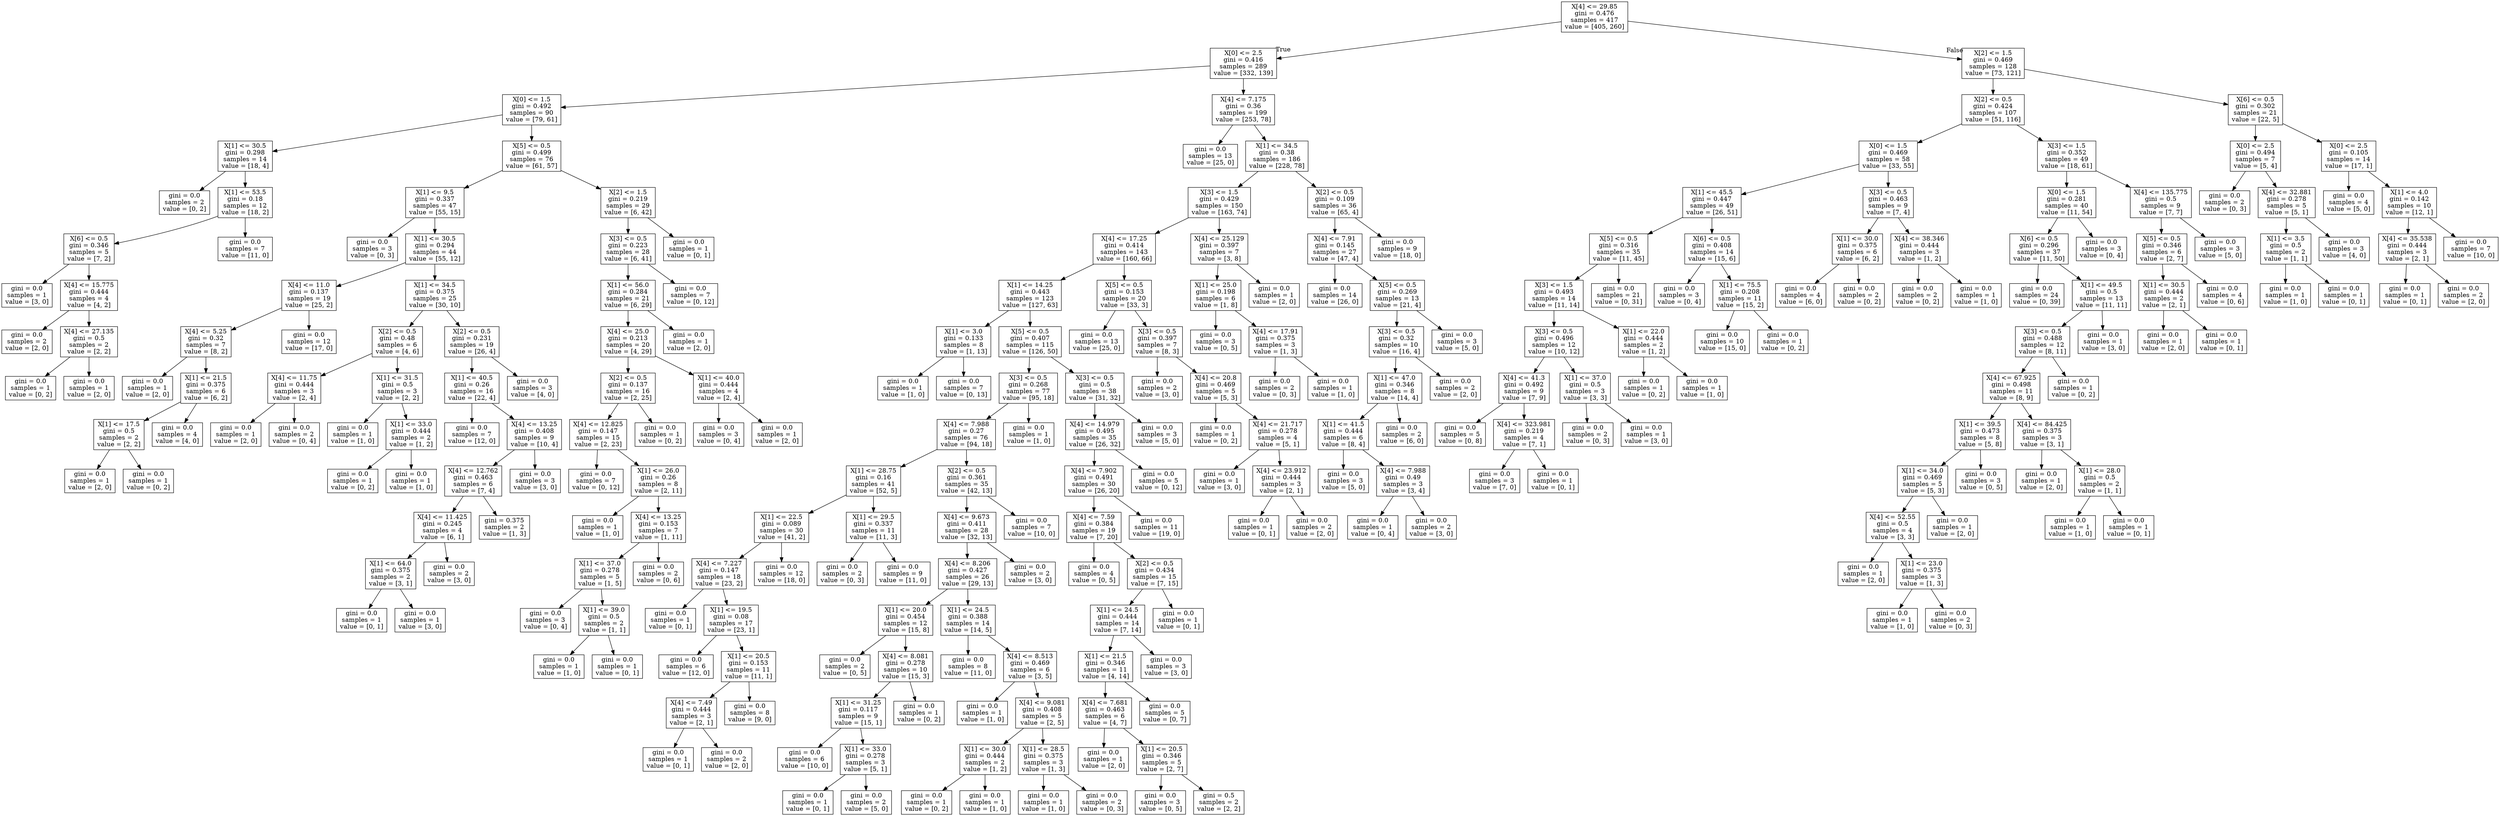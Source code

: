 digraph Tree {
node [shape=box] ;
0 [label="X[4] <= 29.85\ngini = 0.476\nsamples = 417\nvalue = [405, 260]"] ;
1 [label="X[0] <= 2.5\ngini = 0.416\nsamples = 289\nvalue = [332, 139]"] ;
0 -> 1 [labeldistance=2.5, labelangle=45, headlabel="True"] ;
2 [label="X[0] <= 1.5\ngini = 0.492\nsamples = 90\nvalue = [79, 61]"] ;
1 -> 2 ;
3 [label="X[1] <= 30.5\ngini = 0.298\nsamples = 14\nvalue = [18, 4]"] ;
2 -> 3 ;
4 [label="gini = 0.0\nsamples = 2\nvalue = [0, 2]"] ;
3 -> 4 ;
5 [label="X[1] <= 53.5\ngini = 0.18\nsamples = 12\nvalue = [18, 2]"] ;
3 -> 5 ;
6 [label="X[6] <= 0.5\ngini = 0.346\nsamples = 5\nvalue = [7, 2]"] ;
5 -> 6 ;
7 [label="gini = 0.0\nsamples = 1\nvalue = [3, 0]"] ;
6 -> 7 ;
8 [label="X[4] <= 15.775\ngini = 0.444\nsamples = 4\nvalue = [4, 2]"] ;
6 -> 8 ;
9 [label="gini = 0.0\nsamples = 2\nvalue = [2, 0]"] ;
8 -> 9 ;
10 [label="X[4] <= 27.135\ngini = 0.5\nsamples = 2\nvalue = [2, 2]"] ;
8 -> 10 ;
11 [label="gini = 0.0\nsamples = 1\nvalue = [0, 2]"] ;
10 -> 11 ;
12 [label="gini = 0.0\nsamples = 1\nvalue = [2, 0]"] ;
10 -> 12 ;
13 [label="gini = 0.0\nsamples = 7\nvalue = [11, 0]"] ;
5 -> 13 ;
14 [label="X[5] <= 0.5\ngini = 0.499\nsamples = 76\nvalue = [61, 57]"] ;
2 -> 14 ;
15 [label="X[1] <= 9.5\ngini = 0.337\nsamples = 47\nvalue = [55, 15]"] ;
14 -> 15 ;
16 [label="gini = 0.0\nsamples = 3\nvalue = [0, 3]"] ;
15 -> 16 ;
17 [label="X[1] <= 30.5\ngini = 0.294\nsamples = 44\nvalue = [55, 12]"] ;
15 -> 17 ;
18 [label="X[4] <= 11.0\ngini = 0.137\nsamples = 19\nvalue = [25, 2]"] ;
17 -> 18 ;
19 [label="X[4] <= 5.25\ngini = 0.32\nsamples = 7\nvalue = [8, 2]"] ;
18 -> 19 ;
20 [label="gini = 0.0\nsamples = 1\nvalue = [2, 0]"] ;
19 -> 20 ;
21 [label="X[1] <= 21.5\ngini = 0.375\nsamples = 6\nvalue = [6, 2]"] ;
19 -> 21 ;
22 [label="X[1] <= 17.5\ngini = 0.5\nsamples = 2\nvalue = [2, 2]"] ;
21 -> 22 ;
23 [label="gini = 0.0\nsamples = 1\nvalue = [2, 0]"] ;
22 -> 23 ;
24 [label="gini = 0.0\nsamples = 1\nvalue = [0, 2]"] ;
22 -> 24 ;
25 [label="gini = 0.0\nsamples = 4\nvalue = [4, 0]"] ;
21 -> 25 ;
26 [label="gini = 0.0\nsamples = 12\nvalue = [17, 0]"] ;
18 -> 26 ;
27 [label="X[1] <= 34.5\ngini = 0.375\nsamples = 25\nvalue = [30, 10]"] ;
17 -> 27 ;
28 [label="X[2] <= 0.5\ngini = 0.48\nsamples = 6\nvalue = [4, 6]"] ;
27 -> 28 ;
29 [label="X[4] <= 11.75\ngini = 0.444\nsamples = 3\nvalue = [2, 4]"] ;
28 -> 29 ;
30 [label="gini = 0.0\nsamples = 1\nvalue = [2, 0]"] ;
29 -> 30 ;
31 [label="gini = 0.0\nsamples = 2\nvalue = [0, 4]"] ;
29 -> 31 ;
32 [label="X[1] <= 31.5\ngini = 0.5\nsamples = 3\nvalue = [2, 2]"] ;
28 -> 32 ;
33 [label="gini = 0.0\nsamples = 1\nvalue = [1, 0]"] ;
32 -> 33 ;
34 [label="X[1] <= 33.0\ngini = 0.444\nsamples = 2\nvalue = [1, 2]"] ;
32 -> 34 ;
35 [label="gini = 0.0\nsamples = 1\nvalue = [0, 2]"] ;
34 -> 35 ;
36 [label="gini = 0.0\nsamples = 1\nvalue = [1, 0]"] ;
34 -> 36 ;
37 [label="X[2] <= 0.5\ngini = 0.231\nsamples = 19\nvalue = [26, 4]"] ;
27 -> 37 ;
38 [label="X[1] <= 40.5\ngini = 0.26\nsamples = 16\nvalue = [22, 4]"] ;
37 -> 38 ;
39 [label="gini = 0.0\nsamples = 7\nvalue = [12, 0]"] ;
38 -> 39 ;
40 [label="X[4] <= 13.25\ngini = 0.408\nsamples = 9\nvalue = [10, 4]"] ;
38 -> 40 ;
41 [label="X[4] <= 12.762\ngini = 0.463\nsamples = 6\nvalue = [7, 4]"] ;
40 -> 41 ;
42 [label="X[4] <= 11.425\ngini = 0.245\nsamples = 4\nvalue = [6, 1]"] ;
41 -> 42 ;
43 [label="X[1] <= 64.0\ngini = 0.375\nsamples = 2\nvalue = [3, 1]"] ;
42 -> 43 ;
44 [label="gini = 0.0\nsamples = 1\nvalue = [0, 1]"] ;
43 -> 44 ;
45 [label="gini = 0.0\nsamples = 1\nvalue = [3, 0]"] ;
43 -> 45 ;
46 [label="gini = 0.0\nsamples = 2\nvalue = [3, 0]"] ;
42 -> 46 ;
47 [label="gini = 0.375\nsamples = 2\nvalue = [1, 3]"] ;
41 -> 47 ;
48 [label="gini = 0.0\nsamples = 3\nvalue = [3, 0]"] ;
40 -> 48 ;
49 [label="gini = 0.0\nsamples = 3\nvalue = [4, 0]"] ;
37 -> 49 ;
50 [label="X[2] <= 1.5\ngini = 0.219\nsamples = 29\nvalue = [6, 42]"] ;
14 -> 50 ;
51 [label="X[3] <= 0.5\ngini = 0.223\nsamples = 28\nvalue = [6, 41]"] ;
50 -> 51 ;
52 [label="X[1] <= 56.0\ngini = 0.284\nsamples = 21\nvalue = [6, 29]"] ;
51 -> 52 ;
53 [label="X[4] <= 25.0\ngini = 0.213\nsamples = 20\nvalue = [4, 29]"] ;
52 -> 53 ;
54 [label="X[2] <= 0.5\ngini = 0.137\nsamples = 16\nvalue = [2, 25]"] ;
53 -> 54 ;
55 [label="X[4] <= 12.825\ngini = 0.147\nsamples = 15\nvalue = [2, 23]"] ;
54 -> 55 ;
56 [label="gini = 0.0\nsamples = 7\nvalue = [0, 12]"] ;
55 -> 56 ;
57 [label="X[1] <= 26.0\ngini = 0.26\nsamples = 8\nvalue = [2, 11]"] ;
55 -> 57 ;
58 [label="gini = 0.0\nsamples = 1\nvalue = [1, 0]"] ;
57 -> 58 ;
59 [label="X[4] <= 13.25\ngini = 0.153\nsamples = 7\nvalue = [1, 11]"] ;
57 -> 59 ;
60 [label="X[1] <= 37.0\ngini = 0.278\nsamples = 5\nvalue = [1, 5]"] ;
59 -> 60 ;
61 [label="gini = 0.0\nsamples = 3\nvalue = [0, 4]"] ;
60 -> 61 ;
62 [label="X[1] <= 39.0\ngini = 0.5\nsamples = 2\nvalue = [1, 1]"] ;
60 -> 62 ;
63 [label="gini = 0.0\nsamples = 1\nvalue = [1, 0]"] ;
62 -> 63 ;
64 [label="gini = 0.0\nsamples = 1\nvalue = [0, 1]"] ;
62 -> 64 ;
65 [label="gini = 0.0\nsamples = 2\nvalue = [0, 6]"] ;
59 -> 65 ;
66 [label="gini = 0.0\nsamples = 1\nvalue = [0, 2]"] ;
54 -> 66 ;
67 [label="X[1] <= 40.0\ngini = 0.444\nsamples = 4\nvalue = [2, 4]"] ;
53 -> 67 ;
68 [label="gini = 0.0\nsamples = 3\nvalue = [0, 4]"] ;
67 -> 68 ;
69 [label="gini = 0.0\nsamples = 1\nvalue = [2, 0]"] ;
67 -> 69 ;
70 [label="gini = 0.0\nsamples = 1\nvalue = [2, 0]"] ;
52 -> 70 ;
71 [label="gini = 0.0\nsamples = 7\nvalue = [0, 12]"] ;
51 -> 71 ;
72 [label="gini = 0.0\nsamples = 1\nvalue = [0, 1]"] ;
50 -> 72 ;
73 [label="X[4] <= 7.175\ngini = 0.36\nsamples = 199\nvalue = [253, 78]"] ;
1 -> 73 ;
74 [label="gini = 0.0\nsamples = 13\nvalue = [25, 0]"] ;
73 -> 74 ;
75 [label="X[1] <= 34.5\ngini = 0.38\nsamples = 186\nvalue = [228, 78]"] ;
73 -> 75 ;
76 [label="X[3] <= 1.5\ngini = 0.429\nsamples = 150\nvalue = [163, 74]"] ;
75 -> 76 ;
77 [label="X[4] <= 17.25\ngini = 0.414\nsamples = 143\nvalue = [160, 66]"] ;
76 -> 77 ;
78 [label="X[1] <= 14.25\ngini = 0.443\nsamples = 123\nvalue = [127, 63]"] ;
77 -> 78 ;
79 [label="X[1] <= 3.0\ngini = 0.133\nsamples = 8\nvalue = [1, 13]"] ;
78 -> 79 ;
80 [label="gini = 0.0\nsamples = 1\nvalue = [1, 0]"] ;
79 -> 80 ;
81 [label="gini = 0.0\nsamples = 7\nvalue = [0, 13]"] ;
79 -> 81 ;
82 [label="X[5] <= 0.5\ngini = 0.407\nsamples = 115\nvalue = [126, 50]"] ;
78 -> 82 ;
83 [label="X[3] <= 0.5\ngini = 0.268\nsamples = 77\nvalue = [95, 18]"] ;
82 -> 83 ;
84 [label="X[4] <= 7.988\ngini = 0.27\nsamples = 76\nvalue = [94, 18]"] ;
83 -> 84 ;
85 [label="X[1] <= 28.75\ngini = 0.16\nsamples = 41\nvalue = [52, 5]"] ;
84 -> 85 ;
86 [label="X[1] <= 22.5\ngini = 0.089\nsamples = 30\nvalue = [41, 2]"] ;
85 -> 86 ;
87 [label="X[4] <= 7.227\ngini = 0.147\nsamples = 18\nvalue = [23, 2]"] ;
86 -> 87 ;
88 [label="gini = 0.0\nsamples = 1\nvalue = [0, 1]"] ;
87 -> 88 ;
89 [label="X[1] <= 19.5\ngini = 0.08\nsamples = 17\nvalue = [23, 1]"] ;
87 -> 89 ;
90 [label="gini = 0.0\nsamples = 6\nvalue = [12, 0]"] ;
89 -> 90 ;
91 [label="X[1] <= 20.5\ngini = 0.153\nsamples = 11\nvalue = [11, 1]"] ;
89 -> 91 ;
92 [label="X[4] <= 7.49\ngini = 0.444\nsamples = 3\nvalue = [2, 1]"] ;
91 -> 92 ;
93 [label="gini = 0.0\nsamples = 1\nvalue = [0, 1]"] ;
92 -> 93 ;
94 [label="gini = 0.0\nsamples = 2\nvalue = [2, 0]"] ;
92 -> 94 ;
95 [label="gini = 0.0\nsamples = 8\nvalue = [9, 0]"] ;
91 -> 95 ;
96 [label="gini = 0.0\nsamples = 12\nvalue = [18, 0]"] ;
86 -> 96 ;
97 [label="X[1] <= 29.5\ngini = 0.337\nsamples = 11\nvalue = [11, 3]"] ;
85 -> 97 ;
98 [label="gini = 0.0\nsamples = 2\nvalue = [0, 3]"] ;
97 -> 98 ;
99 [label="gini = 0.0\nsamples = 9\nvalue = [11, 0]"] ;
97 -> 99 ;
100 [label="X[2] <= 0.5\ngini = 0.361\nsamples = 35\nvalue = [42, 13]"] ;
84 -> 100 ;
101 [label="X[4] <= 9.673\ngini = 0.411\nsamples = 28\nvalue = [32, 13]"] ;
100 -> 101 ;
102 [label="X[4] <= 8.206\ngini = 0.427\nsamples = 26\nvalue = [29, 13]"] ;
101 -> 102 ;
103 [label="X[1] <= 20.0\ngini = 0.454\nsamples = 12\nvalue = [15, 8]"] ;
102 -> 103 ;
104 [label="gini = 0.0\nsamples = 2\nvalue = [0, 5]"] ;
103 -> 104 ;
105 [label="X[4] <= 8.081\ngini = 0.278\nsamples = 10\nvalue = [15, 3]"] ;
103 -> 105 ;
106 [label="X[1] <= 31.25\ngini = 0.117\nsamples = 9\nvalue = [15, 1]"] ;
105 -> 106 ;
107 [label="gini = 0.0\nsamples = 6\nvalue = [10, 0]"] ;
106 -> 107 ;
108 [label="X[1] <= 33.0\ngini = 0.278\nsamples = 3\nvalue = [5, 1]"] ;
106 -> 108 ;
109 [label="gini = 0.0\nsamples = 1\nvalue = [0, 1]"] ;
108 -> 109 ;
110 [label="gini = 0.0\nsamples = 2\nvalue = [5, 0]"] ;
108 -> 110 ;
111 [label="gini = 0.0\nsamples = 1\nvalue = [0, 2]"] ;
105 -> 111 ;
112 [label="X[1] <= 24.5\ngini = 0.388\nsamples = 14\nvalue = [14, 5]"] ;
102 -> 112 ;
113 [label="gini = 0.0\nsamples = 8\nvalue = [11, 0]"] ;
112 -> 113 ;
114 [label="X[4] <= 8.513\ngini = 0.469\nsamples = 6\nvalue = [3, 5]"] ;
112 -> 114 ;
115 [label="gini = 0.0\nsamples = 1\nvalue = [1, 0]"] ;
114 -> 115 ;
116 [label="X[4] <= 9.081\ngini = 0.408\nsamples = 5\nvalue = [2, 5]"] ;
114 -> 116 ;
117 [label="X[1] <= 30.0\ngini = 0.444\nsamples = 2\nvalue = [1, 2]"] ;
116 -> 117 ;
118 [label="gini = 0.0\nsamples = 1\nvalue = [0, 2]"] ;
117 -> 118 ;
119 [label="gini = 0.0\nsamples = 1\nvalue = [1, 0]"] ;
117 -> 119 ;
120 [label="X[1] <= 28.5\ngini = 0.375\nsamples = 3\nvalue = [1, 3]"] ;
116 -> 120 ;
121 [label="gini = 0.0\nsamples = 1\nvalue = [1, 0]"] ;
120 -> 121 ;
122 [label="gini = 0.0\nsamples = 2\nvalue = [0, 3]"] ;
120 -> 122 ;
123 [label="gini = 0.0\nsamples = 2\nvalue = [3, 0]"] ;
101 -> 123 ;
124 [label="gini = 0.0\nsamples = 7\nvalue = [10, 0]"] ;
100 -> 124 ;
125 [label="gini = 0.0\nsamples = 1\nvalue = [1, 0]"] ;
83 -> 125 ;
126 [label="X[3] <= 0.5\ngini = 0.5\nsamples = 38\nvalue = [31, 32]"] ;
82 -> 126 ;
127 [label="X[4] <= 14.979\ngini = 0.495\nsamples = 35\nvalue = [26, 32]"] ;
126 -> 127 ;
128 [label="X[4] <= 7.902\ngini = 0.491\nsamples = 30\nvalue = [26, 20]"] ;
127 -> 128 ;
129 [label="X[4] <= 7.59\ngini = 0.384\nsamples = 19\nvalue = [7, 20]"] ;
128 -> 129 ;
130 [label="gini = 0.0\nsamples = 4\nvalue = [0, 5]"] ;
129 -> 130 ;
131 [label="X[2] <= 0.5\ngini = 0.434\nsamples = 15\nvalue = [7, 15]"] ;
129 -> 131 ;
132 [label="X[1] <= 24.5\ngini = 0.444\nsamples = 14\nvalue = [7, 14]"] ;
131 -> 132 ;
133 [label="X[1] <= 21.5\ngini = 0.346\nsamples = 11\nvalue = [4, 14]"] ;
132 -> 133 ;
134 [label="X[4] <= 7.681\ngini = 0.463\nsamples = 6\nvalue = [4, 7]"] ;
133 -> 134 ;
135 [label="gini = 0.0\nsamples = 1\nvalue = [2, 0]"] ;
134 -> 135 ;
136 [label="X[1] <= 20.5\ngini = 0.346\nsamples = 5\nvalue = [2, 7]"] ;
134 -> 136 ;
137 [label="gini = 0.0\nsamples = 3\nvalue = [0, 5]"] ;
136 -> 137 ;
138 [label="gini = 0.5\nsamples = 2\nvalue = [2, 2]"] ;
136 -> 138 ;
139 [label="gini = 0.0\nsamples = 5\nvalue = [0, 7]"] ;
133 -> 139 ;
140 [label="gini = 0.0\nsamples = 3\nvalue = [3, 0]"] ;
132 -> 140 ;
141 [label="gini = 0.0\nsamples = 1\nvalue = [0, 1]"] ;
131 -> 141 ;
142 [label="gini = 0.0\nsamples = 11\nvalue = [19, 0]"] ;
128 -> 142 ;
143 [label="gini = 0.0\nsamples = 5\nvalue = [0, 12]"] ;
127 -> 143 ;
144 [label="gini = 0.0\nsamples = 3\nvalue = [5, 0]"] ;
126 -> 144 ;
145 [label="X[5] <= 0.5\ngini = 0.153\nsamples = 20\nvalue = [33, 3]"] ;
77 -> 145 ;
146 [label="gini = 0.0\nsamples = 13\nvalue = [25, 0]"] ;
145 -> 146 ;
147 [label="X[3] <= 0.5\ngini = 0.397\nsamples = 7\nvalue = [8, 3]"] ;
145 -> 147 ;
148 [label="gini = 0.0\nsamples = 2\nvalue = [3, 0]"] ;
147 -> 148 ;
149 [label="X[4] <= 20.8\ngini = 0.469\nsamples = 5\nvalue = [5, 3]"] ;
147 -> 149 ;
150 [label="gini = 0.0\nsamples = 1\nvalue = [0, 2]"] ;
149 -> 150 ;
151 [label="X[4] <= 21.717\ngini = 0.278\nsamples = 4\nvalue = [5, 1]"] ;
149 -> 151 ;
152 [label="gini = 0.0\nsamples = 1\nvalue = [3, 0]"] ;
151 -> 152 ;
153 [label="X[4] <= 23.912\ngini = 0.444\nsamples = 3\nvalue = [2, 1]"] ;
151 -> 153 ;
154 [label="gini = 0.0\nsamples = 1\nvalue = [0, 1]"] ;
153 -> 154 ;
155 [label="gini = 0.0\nsamples = 2\nvalue = [2, 0]"] ;
153 -> 155 ;
156 [label="X[4] <= 25.129\ngini = 0.397\nsamples = 7\nvalue = [3, 8]"] ;
76 -> 156 ;
157 [label="X[1] <= 25.0\ngini = 0.198\nsamples = 6\nvalue = [1, 8]"] ;
156 -> 157 ;
158 [label="gini = 0.0\nsamples = 3\nvalue = [0, 5]"] ;
157 -> 158 ;
159 [label="X[4] <= 17.91\ngini = 0.375\nsamples = 3\nvalue = [1, 3]"] ;
157 -> 159 ;
160 [label="gini = 0.0\nsamples = 2\nvalue = [0, 3]"] ;
159 -> 160 ;
161 [label="gini = 0.0\nsamples = 1\nvalue = [1, 0]"] ;
159 -> 161 ;
162 [label="gini = 0.0\nsamples = 1\nvalue = [2, 0]"] ;
156 -> 162 ;
163 [label="X[2] <= 0.5\ngini = 0.109\nsamples = 36\nvalue = [65, 4]"] ;
75 -> 163 ;
164 [label="X[4] <= 7.91\ngini = 0.145\nsamples = 27\nvalue = [47, 4]"] ;
163 -> 164 ;
165 [label="gini = 0.0\nsamples = 14\nvalue = [26, 0]"] ;
164 -> 165 ;
166 [label="X[5] <= 0.5\ngini = 0.269\nsamples = 13\nvalue = [21, 4]"] ;
164 -> 166 ;
167 [label="X[3] <= 0.5\ngini = 0.32\nsamples = 10\nvalue = [16, 4]"] ;
166 -> 167 ;
168 [label="X[1] <= 47.0\ngini = 0.346\nsamples = 8\nvalue = [14, 4]"] ;
167 -> 168 ;
169 [label="X[1] <= 41.5\ngini = 0.444\nsamples = 6\nvalue = [8, 4]"] ;
168 -> 169 ;
170 [label="gini = 0.0\nsamples = 3\nvalue = [5, 0]"] ;
169 -> 170 ;
171 [label="X[4] <= 7.988\ngini = 0.49\nsamples = 3\nvalue = [3, 4]"] ;
169 -> 171 ;
172 [label="gini = 0.0\nsamples = 1\nvalue = [0, 4]"] ;
171 -> 172 ;
173 [label="gini = 0.0\nsamples = 2\nvalue = [3, 0]"] ;
171 -> 173 ;
174 [label="gini = 0.0\nsamples = 2\nvalue = [6, 0]"] ;
168 -> 174 ;
175 [label="gini = 0.0\nsamples = 2\nvalue = [2, 0]"] ;
167 -> 175 ;
176 [label="gini = 0.0\nsamples = 3\nvalue = [5, 0]"] ;
166 -> 176 ;
177 [label="gini = 0.0\nsamples = 9\nvalue = [18, 0]"] ;
163 -> 177 ;
178 [label="X[2] <= 1.5\ngini = 0.469\nsamples = 128\nvalue = [73, 121]"] ;
0 -> 178 [labeldistance=2.5, labelangle=-45, headlabel="False"] ;
179 [label="X[2] <= 0.5\ngini = 0.424\nsamples = 107\nvalue = [51, 116]"] ;
178 -> 179 ;
180 [label="X[0] <= 1.5\ngini = 0.469\nsamples = 58\nvalue = [33, 55]"] ;
179 -> 180 ;
181 [label="X[1] <= 45.5\ngini = 0.447\nsamples = 49\nvalue = [26, 51]"] ;
180 -> 181 ;
182 [label="X[5] <= 0.5\ngini = 0.316\nsamples = 35\nvalue = [11, 45]"] ;
181 -> 182 ;
183 [label="X[3] <= 1.5\ngini = 0.493\nsamples = 14\nvalue = [11, 14]"] ;
182 -> 183 ;
184 [label="X[3] <= 0.5\ngini = 0.496\nsamples = 12\nvalue = [10, 12]"] ;
183 -> 184 ;
185 [label="X[4] <= 41.3\ngini = 0.492\nsamples = 9\nvalue = [7, 9]"] ;
184 -> 185 ;
186 [label="gini = 0.0\nsamples = 5\nvalue = [0, 8]"] ;
185 -> 186 ;
187 [label="X[4] <= 323.981\ngini = 0.219\nsamples = 4\nvalue = [7, 1]"] ;
185 -> 187 ;
188 [label="gini = 0.0\nsamples = 3\nvalue = [7, 0]"] ;
187 -> 188 ;
189 [label="gini = 0.0\nsamples = 1\nvalue = [0, 1]"] ;
187 -> 189 ;
190 [label="X[1] <= 37.0\ngini = 0.5\nsamples = 3\nvalue = [3, 3]"] ;
184 -> 190 ;
191 [label="gini = 0.0\nsamples = 2\nvalue = [0, 3]"] ;
190 -> 191 ;
192 [label="gini = 0.0\nsamples = 1\nvalue = [3, 0]"] ;
190 -> 192 ;
193 [label="X[1] <= 22.0\ngini = 0.444\nsamples = 2\nvalue = [1, 2]"] ;
183 -> 193 ;
194 [label="gini = 0.0\nsamples = 1\nvalue = [0, 2]"] ;
193 -> 194 ;
195 [label="gini = 0.0\nsamples = 1\nvalue = [1, 0]"] ;
193 -> 195 ;
196 [label="gini = 0.0\nsamples = 21\nvalue = [0, 31]"] ;
182 -> 196 ;
197 [label="X[6] <= 0.5\ngini = 0.408\nsamples = 14\nvalue = [15, 6]"] ;
181 -> 197 ;
198 [label="gini = 0.0\nsamples = 3\nvalue = [0, 4]"] ;
197 -> 198 ;
199 [label="X[1] <= 75.5\ngini = 0.208\nsamples = 11\nvalue = [15, 2]"] ;
197 -> 199 ;
200 [label="gini = 0.0\nsamples = 10\nvalue = [15, 0]"] ;
199 -> 200 ;
201 [label="gini = 0.0\nsamples = 1\nvalue = [0, 2]"] ;
199 -> 201 ;
202 [label="X[3] <= 0.5\ngini = 0.463\nsamples = 9\nvalue = [7, 4]"] ;
180 -> 202 ;
203 [label="X[1] <= 30.0\ngini = 0.375\nsamples = 6\nvalue = [6, 2]"] ;
202 -> 203 ;
204 [label="gini = 0.0\nsamples = 4\nvalue = [6, 0]"] ;
203 -> 204 ;
205 [label="gini = 0.0\nsamples = 2\nvalue = [0, 2]"] ;
203 -> 205 ;
206 [label="X[4] <= 38.346\ngini = 0.444\nsamples = 3\nvalue = [1, 2]"] ;
202 -> 206 ;
207 [label="gini = 0.0\nsamples = 2\nvalue = [0, 2]"] ;
206 -> 207 ;
208 [label="gini = 0.0\nsamples = 1\nvalue = [1, 0]"] ;
206 -> 208 ;
209 [label="X[3] <= 1.5\ngini = 0.352\nsamples = 49\nvalue = [18, 61]"] ;
179 -> 209 ;
210 [label="X[0] <= 1.5\ngini = 0.281\nsamples = 40\nvalue = [11, 54]"] ;
209 -> 210 ;
211 [label="X[6] <= 0.5\ngini = 0.296\nsamples = 37\nvalue = [11, 50]"] ;
210 -> 211 ;
212 [label="gini = 0.0\nsamples = 24\nvalue = [0, 39]"] ;
211 -> 212 ;
213 [label="X[1] <= 49.5\ngini = 0.5\nsamples = 13\nvalue = [11, 11]"] ;
211 -> 213 ;
214 [label="X[3] <= 0.5\ngini = 0.488\nsamples = 12\nvalue = [8, 11]"] ;
213 -> 214 ;
215 [label="X[4] <= 67.925\ngini = 0.498\nsamples = 11\nvalue = [8, 9]"] ;
214 -> 215 ;
216 [label="X[1] <= 39.5\ngini = 0.473\nsamples = 8\nvalue = [5, 8]"] ;
215 -> 216 ;
217 [label="X[1] <= 34.0\ngini = 0.469\nsamples = 5\nvalue = [5, 3]"] ;
216 -> 217 ;
218 [label="X[4] <= 52.55\ngini = 0.5\nsamples = 4\nvalue = [3, 3]"] ;
217 -> 218 ;
219 [label="gini = 0.0\nsamples = 1\nvalue = [2, 0]"] ;
218 -> 219 ;
220 [label="X[1] <= 23.0\ngini = 0.375\nsamples = 3\nvalue = [1, 3]"] ;
218 -> 220 ;
221 [label="gini = 0.0\nsamples = 1\nvalue = [1, 0]"] ;
220 -> 221 ;
222 [label="gini = 0.0\nsamples = 2\nvalue = [0, 3]"] ;
220 -> 222 ;
223 [label="gini = 0.0\nsamples = 1\nvalue = [2, 0]"] ;
217 -> 223 ;
224 [label="gini = 0.0\nsamples = 3\nvalue = [0, 5]"] ;
216 -> 224 ;
225 [label="X[4] <= 84.425\ngini = 0.375\nsamples = 3\nvalue = [3, 1]"] ;
215 -> 225 ;
226 [label="gini = 0.0\nsamples = 1\nvalue = [2, 0]"] ;
225 -> 226 ;
227 [label="X[1] <= 28.0\ngini = 0.5\nsamples = 2\nvalue = [1, 1]"] ;
225 -> 227 ;
228 [label="gini = 0.0\nsamples = 1\nvalue = [1, 0]"] ;
227 -> 228 ;
229 [label="gini = 0.0\nsamples = 1\nvalue = [0, 1]"] ;
227 -> 229 ;
230 [label="gini = 0.0\nsamples = 1\nvalue = [0, 2]"] ;
214 -> 230 ;
231 [label="gini = 0.0\nsamples = 1\nvalue = [3, 0]"] ;
213 -> 231 ;
232 [label="gini = 0.0\nsamples = 3\nvalue = [0, 4]"] ;
210 -> 232 ;
233 [label="X[4] <= 135.775\ngini = 0.5\nsamples = 9\nvalue = [7, 7]"] ;
209 -> 233 ;
234 [label="X[5] <= 0.5\ngini = 0.346\nsamples = 6\nvalue = [2, 7]"] ;
233 -> 234 ;
235 [label="X[1] <= 30.5\ngini = 0.444\nsamples = 2\nvalue = [2, 1]"] ;
234 -> 235 ;
236 [label="gini = 0.0\nsamples = 1\nvalue = [2, 0]"] ;
235 -> 236 ;
237 [label="gini = 0.0\nsamples = 1\nvalue = [0, 1]"] ;
235 -> 237 ;
238 [label="gini = 0.0\nsamples = 4\nvalue = [0, 6]"] ;
234 -> 238 ;
239 [label="gini = 0.0\nsamples = 3\nvalue = [5, 0]"] ;
233 -> 239 ;
240 [label="X[6] <= 0.5\ngini = 0.302\nsamples = 21\nvalue = [22, 5]"] ;
178 -> 240 ;
241 [label="X[0] <= 2.5\ngini = 0.494\nsamples = 7\nvalue = [5, 4]"] ;
240 -> 241 ;
242 [label="gini = 0.0\nsamples = 2\nvalue = [0, 3]"] ;
241 -> 242 ;
243 [label="X[4] <= 32.881\ngini = 0.278\nsamples = 5\nvalue = [5, 1]"] ;
241 -> 243 ;
244 [label="X[1] <= 3.5\ngini = 0.5\nsamples = 2\nvalue = [1, 1]"] ;
243 -> 244 ;
245 [label="gini = 0.0\nsamples = 1\nvalue = [1, 0]"] ;
244 -> 245 ;
246 [label="gini = 0.0\nsamples = 1\nvalue = [0, 1]"] ;
244 -> 246 ;
247 [label="gini = 0.0\nsamples = 3\nvalue = [4, 0]"] ;
243 -> 247 ;
248 [label="X[0] <= 2.5\ngini = 0.105\nsamples = 14\nvalue = [17, 1]"] ;
240 -> 248 ;
249 [label="gini = 0.0\nsamples = 4\nvalue = [5, 0]"] ;
248 -> 249 ;
250 [label="X[1] <= 4.0\ngini = 0.142\nsamples = 10\nvalue = [12, 1]"] ;
248 -> 250 ;
251 [label="X[4] <= 35.538\ngini = 0.444\nsamples = 3\nvalue = [2, 1]"] ;
250 -> 251 ;
252 [label="gini = 0.0\nsamples = 1\nvalue = [0, 1]"] ;
251 -> 252 ;
253 [label="gini = 0.0\nsamples = 2\nvalue = [2, 0]"] ;
251 -> 253 ;
254 [label="gini = 0.0\nsamples = 7\nvalue = [10, 0]"] ;
250 -> 254 ;
}
